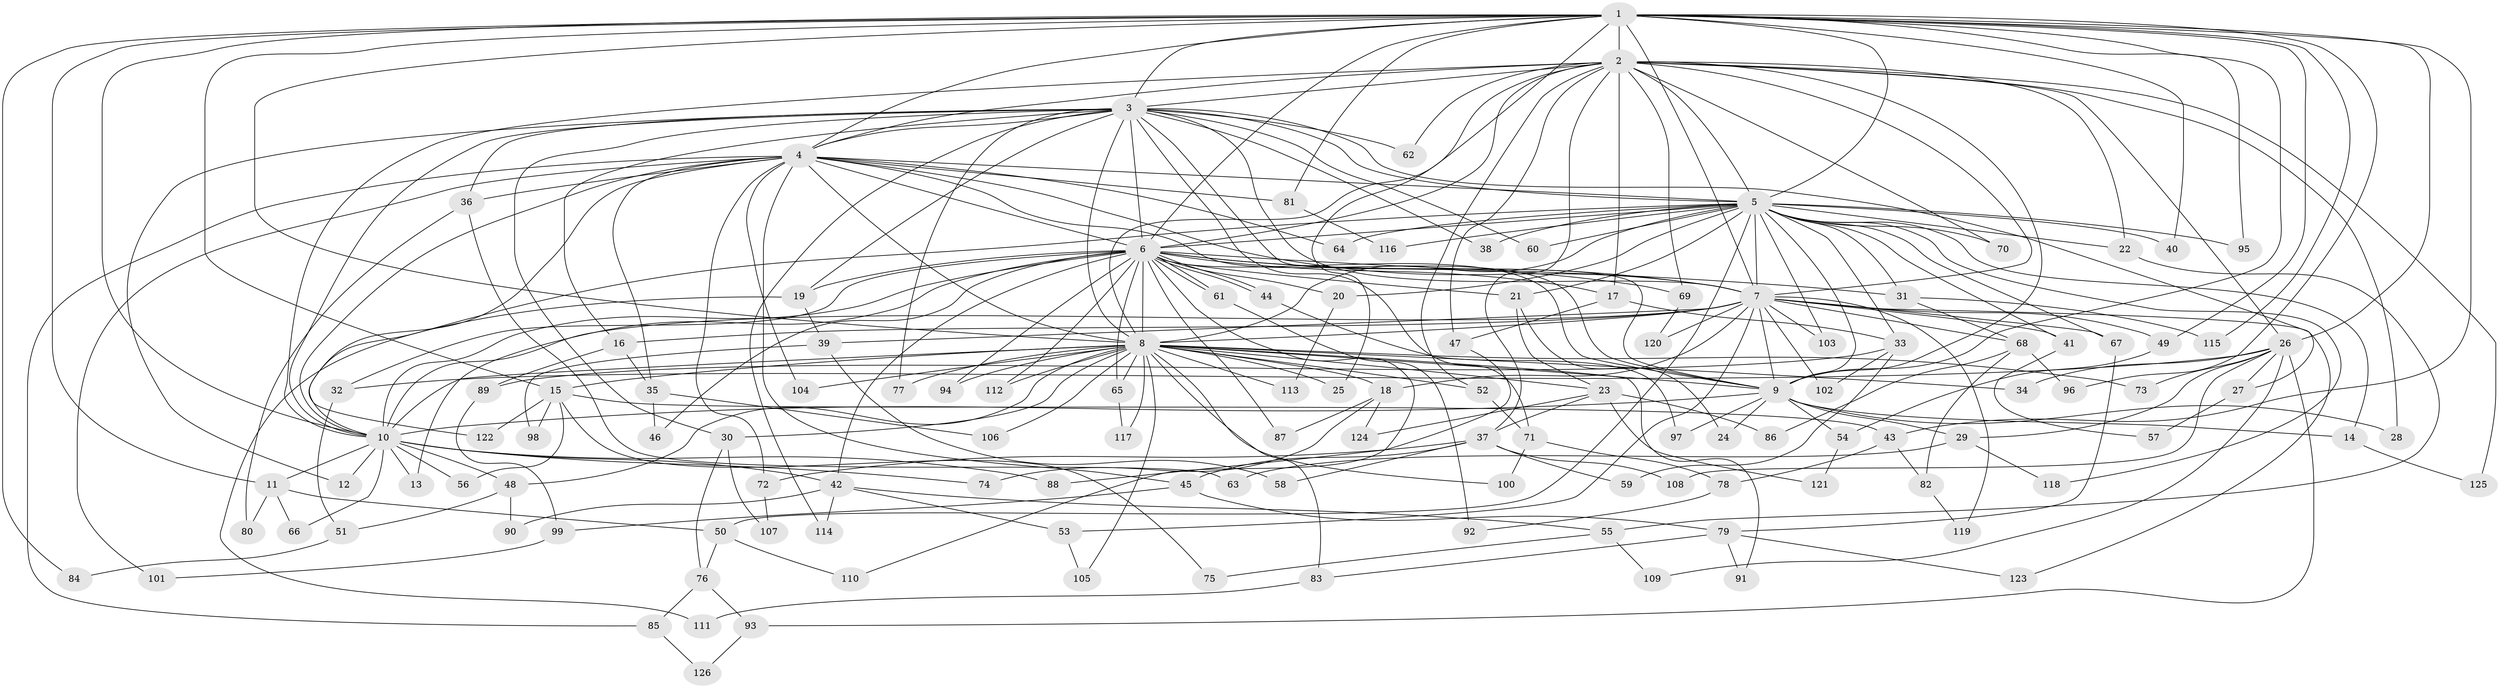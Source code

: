 // Generated by graph-tools (version 1.1) at 2025/49/03/09/25 03:49:44]
// undirected, 126 vertices, 277 edges
graph export_dot {
graph [start="1"]
  node [color=gray90,style=filled];
  1;
  2;
  3;
  4;
  5;
  6;
  7;
  8;
  9;
  10;
  11;
  12;
  13;
  14;
  15;
  16;
  17;
  18;
  19;
  20;
  21;
  22;
  23;
  24;
  25;
  26;
  27;
  28;
  29;
  30;
  31;
  32;
  33;
  34;
  35;
  36;
  37;
  38;
  39;
  40;
  41;
  42;
  43;
  44;
  45;
  46;
  47;
  48;
  49;
  50;
  51;
  52;
  53;
  54;
  55;
  56;
  57;
  58;
  59;
  60;
  61;
  62;
  63;
  64;
  65;
  66;
  67;
  68;
  69;
  70;
  71;
  72;
  73;
  74;
  75;
  76;
  77;
  78;
  79;
  80;
  81;
  82;
  83;
  84;
  85;
  86;
  87;
  88;
  89;
  90;
  91;
  92;
  93;
  94;
  95;
  96;
  97;
  98;
  99;
  100;
  101;
  102;
  103;
  104;
  105;
  106;
  107;
  108;
  109;
  110;
  111;
  112;
  113;
  114;
  115;
  116;
  117;
  118;
  119;
  120;
  121;
  122;
  123;
  124;
  125;
  126;
  1 -- 2;
  1 -- 3;
  1 -- 4;
  1 -- 5;
  1 -- 6;
  1 -- 7;
  1 -- 8;
  1 -- 9;
  1 -- 10;
  1 -- 11;
  1 -- 15;
  1 -- 25;
  1 -- 26;
  1 -- 40;
  1 -- 43;
  1 -- 49;
  1 -- 81;
  1 -- 84;
  1 -- 95;
  1 -- 96;
  1 -- 115;
  2 -- 3;
  2 -- 4;
  2 -- 5;
  2 -- 6;
  2 -- 7;
  2 -- 8;
  2 -- 9;
  2 -- 10;
  2 -- 17;
  2 -- 22;
  2 -- 26;
  2 -- 28;
  2 -- 37;
  2 -- 47;
  2 -- 52;
  2 -- 62;
  2 -- 69;
  2 -- 70;
  2 -- 125;
  3 -- 4;
  3 -- 5;
  3 -- 6;
  3 -- 7;
  3 -- 8;
  3 -- 9;
  3 -- 10;
  3 -- 12;
  3 -- 16;
  3 -- 19;
  3 -- 27;
  3 -- 30;
  3 -- 36;
  3 -- 38;
  3 -- 60;
  3 -- 62;
  3 -- 71;
  3 -- 77;
  3 -- 114;
  4 -- 5;
  4 -- 6;
  4 -- 7;
  4 -- 8;
  4 -- 9;
  4 -- 10;
  4 -- 35;
  4 -- 36;
  4 -- 45;
  4 -- 64;
  4 -- 72;
  4 -- 81;
  4 -- 85;
  4 -- 101;
  4 -- 104;
  4 -- 122;
  5 -- 6;
  5 -- 7;
  5 -- 8;
  5 -- 9;
  5 -- 10;
  5 -- 14;
  5 -- 20;
  5 -- 21;
  5 -- 22;
  5 -- 31;
  5 -- 33;
  5 -- 38;
  5 -- 40;
  5 -- 41;
  5 -- 50;
  5 -- 60;
  5 -- 64;
  5 -- 67;
  5 -- 70;
  5 -- 95;
  5 -- 103;
  5 -- 116;
  5 -- 118;
  6 -- 7;
  6 -- 8;
  6 -- 9;
  6 -- 10;
  6 -- 13;
  6 -- 17;
  6 -- 19;
  6 -- 20;
  6 -- 21;
  6 -- 31;
  6 -- 32;
  6 -- 42;
  6 -- 44;
  6 -- 44;
  6 -- 46;
  6 -- 61;
  6 -- 61;
  6 -- 65;
  6 -- 69;
  6 -- 87;
  6 -- 94;
  6 -- 110;
  6 -- 112;
  7 -- 8;
  7 -- 9;
  7 -- 10;
  7 -- 16;
  7 -- 18;
  7 -- 39;
  7 -- 41;
  7 -- 49;
  7 -- 53;
  7 -- 67;
  7 -- 68;
  7 -- 102;
  7 -- 103;
  7 -- 119;
  7 -- 120;
  7 -- 123;
  8 -- 9;
  8 -- 10;
  8 -- 15;
  8 -- 18;
  8 -- 23;
  8 -- 25;
  8 -- 30;
  8 -- 34;
  8 -- 48;
  8 -- 52;
  8 -- 65;
  8 -- 73;
  8 -- 77;
  8 -- 83;
  8 -- 91;
  8 -- 94;
  8 -- 100;
  8 -- 104;
  8 -- 105;
  8 -- 106;
  8 -- 112;
  8 -- 113;
  8 -- 117;
  9 -- 10;
  9 -- 14;
  9 -- 24;
  9 -- 28;
  9 -- 29;
  9 -- 54;
  9 -- 97;
  10 -- 11;
  10 -- 12;
  10 -- 13;
  10 -- 42;
  10 -- 48;
  10 -- 56;
  10 -- 66;
  10 -- 74;
  10 -- 88;
  11 -- 50;
  11 -- 66;
  11 -- 80;
  14 -- 125;
  15 -- 43;
  15 -- 56;
  15 -- 75;
  15 -- 98;
  15 -- 122;
  16 -- 35;
  16 -- 89;
  17 -- 33;
  17 -- 47;
  18 -- 74;
  18 -- 87;
  18 -- 124;
  19 -- 39;
  19 -- 111;
  20 -- 113;
  21 -- 23;
  21 -- 24;
  22 -- 55;
  23 -- 37;
  23 -- 86;
  23 -- 121;
  23 -- 124;
  26 -- 27;
  26 -- 29;
  26 -- 32;
  26 -- 34;
  26 -- 73;
  26 -- 93;
  26 -- 108;
  26 -- 109;
  27 -- 57;
  29 -- 63;
  29 -- 118;
  30 -- 76;
  30 -- 107;
  31 -- 68;
  31 -- 115;
  32 -- 51;
  33 -- 59;
  33 -- 89;
  33 -- 102;
  35 -- 46;
  35 -- 106;
  36 -- 63;
  36 -- 80;
  37 -- 45;
  37 -- 58;
  37 -- 59;
  37 -- 72;
  37 -- 108;
  39 -- 58;
  39 -- 98;
  41 -- 57;
  42 -- 53;
  42 -- 55;
  42 -- 90;
  42 -- 114;
  43 -- 78;
  43 -- 82;
  44 -- 97;
  45 -- 79;
  45 -- 99;
  47 -- 88;
  48 -- 51;
  48 -- 90;
  49 -- 54;
  50 -- 76;
  50 -- 110;
  51 -- 84;
  52 -- 71;
  53 -- 105;
  54 -- 121;
  55 -- 75;
  55 -- 109;
  61 -- 92;
  65 -- 117;
  67 -- 79;
  68 -- 82;
  68 -- 86;
  68 -- 96;
  69 -- 120;
  71 -- 78;
  71 -- 100;
  72 -- 107;
  76 -- 85;
  76 -- 93;
  78 -- 92;
  79 -- 83;
  79 -- 91;
  79 -- 123;
  81 -- 116;
  82 -- 119;
  83 -- 111;
  85 -- 126;
  89 -- 99;
  93 -- 126;
  99 -- 101;
}
